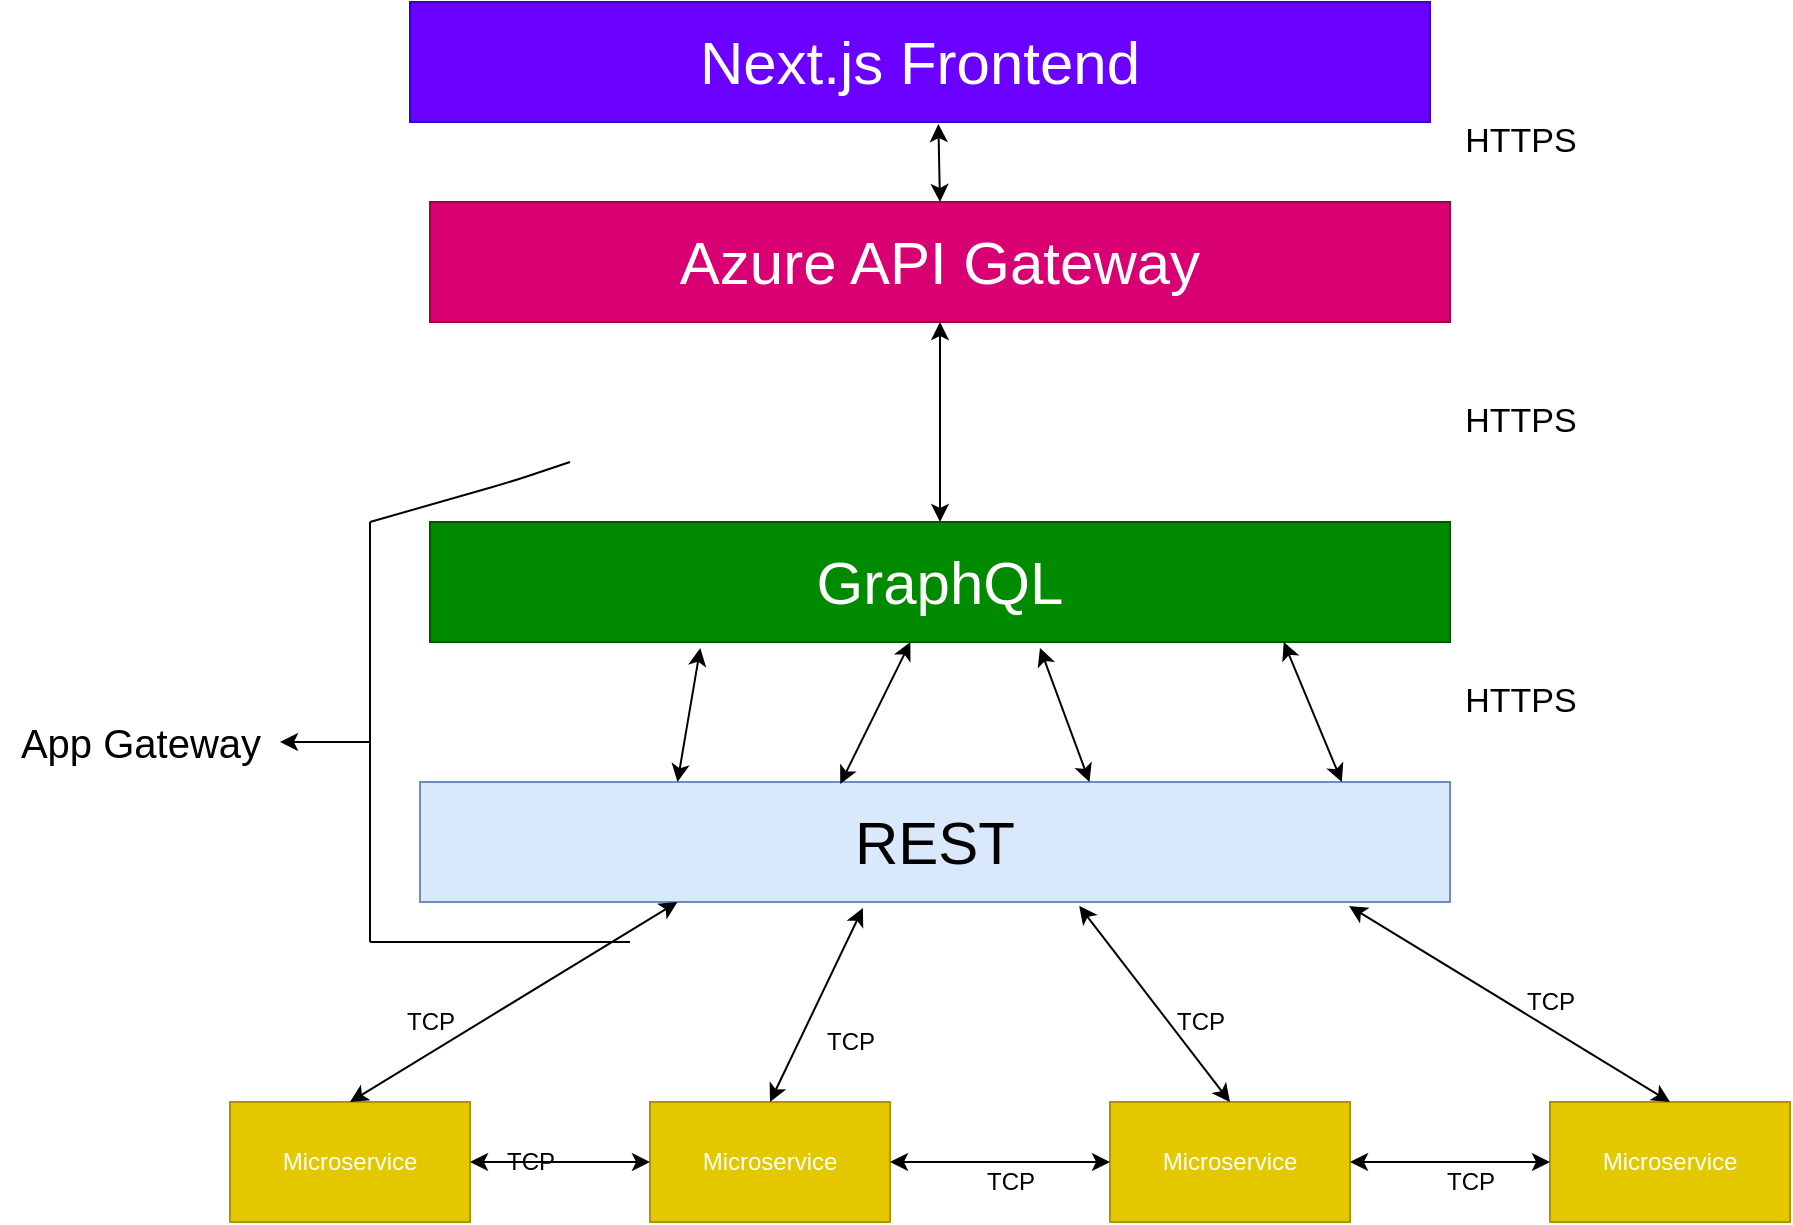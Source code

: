 <mxfile version="14.6.1" type="github">
  <diagram id="qBYBkE3iB8VViAkWtukH" name="Page-1">
    <mxGraphModel dx="1796" dy="1657" grid="1" gridSize="10" guides="1" tooltips="1" connect="1" arrows="1" fold="1" page="1" pageScale="1" pageWidth="850" pageHeight="1100" math="0" shadow="0">
      <root>
        <mxCell id="0" />
        <mxCell id="1" parent="0" />
        <mxCell id="07DPS-5HI6WQGj7GqUK0-1" value="&lt;font style=&quot;font-size: 30px&quot;&gt;REST&lt;/font&gt;" style="rounded=0;whiteSpace=wrap;html=1;fillColor=#dae8fc;strokeColor=#6c8ebf;" vertex="1" parent="1">
          <mxGeometry x="55" y="230" width="515" height="60" as="geometry" />
        </mxCell>
        <mxCell id="07DPS-5HI6WQGj7GqUK0-2" value="&lt;font style=&quot;font-size: 30px&quot;&gt;GraphQL&lt;/font&gt;" style="rounded=0;whiteSpace=wrap;html=1;fillColor=#008a00;strokeColor=#005700;fontColor=#ffffff;" vertex="1" parent="1">
          <mxGeometry x="60" y="100" width="510" height="60" as="geometry" />
        </mxCell>
        <mxCell id="07DPS-5HI6WQGj7GqUK0-3" value="&lt;font style=&quot;font-size: 30px&quot;&gt;Azure API Gateway&lt;/font&gt;" style="rounded=0;whiteSpace=wrap;html=1;fillColor=#d80073;strokeColor=#A50040;fontColor=#ffffff;" vertex="1" parent="1">
          <mxGeometry x="60" y="-60" width="510" height="60" as="geometry" />
        </mxCell>
        <mxCell id="07DPS-5HI6WQGj7GqUK0-4" value="" style="endArrow=none;html=1;" edge="1" parent="1">
          <mxGeometry width="50" height="50" relative="1" as="geometry">
            <mxPoint x="30" y="310" as="sourcePoint" />
            <mxPoint x="30" y="100" as="targetPoint" />
          </mxGeometry>
        </mxCell>
        <mxCell id="07DPS-5HI6WQGj7GqUK0-5" value="" style="endArrow=none;html=1;" edge="1" parent="1">
          <mxGeometry width="50" height="50" relative="1" as="geometry">
            <mxPoint x="30" y="100" as="sourcePoint" />
            <mxPoint x="130" y="70" as="targetPoint" />
            <Array as="points">
              <mxPoint x="100" y="80" />
            </Array>
          </mxGeometry>
        </mxCell>
        <mxCell id="07DPS-5HI6WQGj7GqUK0-6" value="" style="endArrow=none;html=1;" edge="1" parent="1">
          <mxGeometry width="50" height="50" relative="1" as="geometry">
            <mxPoint x="30" y="310" as="sourcePoint" />
            <mxPoint x="160" y="310" as="targetPoint" />
          </mxGeometry>
        </mxCell>
        <mxCell id="07DPS-5HI6WQGj7GqUK0-7" value="&lt;font style=&quot;font-size: 20px&quot;&gt;App Gateway&lt;/font&gt;" style="text;html=1;align=center;verticalAlign=middle;resizable=0;points=[];autosize=1;strokeColor=none;" vertex="1" parent="1">
          <mxGeometry x="-155" y="200" width="140" height="20" as="geometry" />
        </mxCell>
        <mxCell id="07DPS-5HI6WQGj7GqUK0-8" value="" style="endArrow=classic;html=1;" edge="1" parent="1" target="07DPS-5HI6WQGj7GqUK0-7">
          <mxGeometry width="50" height="50" relative="1" as="geometry">
            <mxPoint x="30" y="210" as="sourcePoint" />
            <mxPoint x="360" y="170" as="targetPoint" />
          </mxGeometry>
        </mxCell>
        <mxCell id="07DPS-5HI6WQGj7GqUK0-9" value="&lt;font style=&quot;font-size: 30px&quot;&gt;Next.js Frontend&lt;/font&gt;" style="rounded=0;whiteSpace=wrap;html=1;fillColor=#6a00ff;strokeColor=#3700CC;fontColor=#ffffff;" vertex="1" parent="1">
          <mxGeometry x="50" y="-160" width="510" height="60" as="geometry" />
        </mxCell>
        <mxCell id="07DPS-5HI6WQGj7GqUK0-10" value="&lt;span&gt;Microservice&lt;/span&gt;" style="rounded=0;whiteSpace=wrap;html=1;fillColor=#e3c800;strokeColor=#B09500;fontColor=#ffffff;" vertex="1" parent="1">
          <mxGeometry x="-40" y="390" width="120" height="60" as="geometry" />
        </mxCell>
        <mxCell id="07DPS-5HI6WQGj7GqUK0-11" value="Microservice" style="rounded=0;whiteSpace=wrap;html=1;fillColor=#e3c800;strokeColor=#B09500;fontColor=#ffffff;" vertex="1" parent="1">
          <mxGeometry x="170" y="390" width="120" height="60" as="geometry" />
        </mxCell>
        <mxCell id="07DPS-5HI6WQGj7GqUK0-12" value="&lt;span&gt;Microservice&lt;/span&gt;" style="rounded=0;whiteSpace=wrap;html=1;fillColor=#e3c800;strokeColor=#B09500;fontColor=#ffffff;" vertex="1" parent="1">
          <mxGeometry x="400" y="390" width="120" height="60" as="geometry" />
        </mxCell>
        <mxCell id="07DPS-5HI6WQGj7GqUK0-13" value="&lt;span&gt;Microservice&lt;/span&gt;" style="rounded=0;whiteSpace=wrap;html=1;fillColor=#e3c800;strokeColor=#B09500;fontColor=#ffffff;" vertex="1" parent="1">
          <mxGeometry x="620" y="390" width="120" height="60" as="geometry" />
        </mxCell>
        <mxCell id="07DPS-5HI6WQGj7GqUK0-17" value="" style="endArrow=classic;startArrow=classic;html=1;exitX=1;exitY=0.5;exitDx=0;exitDy=0;entryX=0;entryY=0.5;entryDx=0;entryDy=0;" edge="1" parent="1" source="07DPS-5HI6WQGj7GqUK0-10" target="07DPS-5HI6WQGj7GqUK0-11">
          <mxGeometry width="50" height="50" relative="1" as="geometry">
            <mxPoint x="320" y="310" as="sourcePoint" />
            <mxPoint x="370" y="260" as="targetPoint" />
          </mxGeometry>
        </mxCell>
        <mxCell id="07DPS-5HI6WQGj7GqUK0-18" value="" style="endArrow=classic;startArrow=classic;html=1;exitX=1;exitY=0.5;exitDx=0;exitDy=0;entryX=0;entryY=0.5;entryDx=0;entryDy=0;" edge="1" parent="1" source="07DPS-5HI6WQGj7GqUK0-11" target="07DPS-5HI6WQGj7GqUK0-12">
          <mxGeometry width="50" height="50" relative="1" as="geometry">
            <mxPoint x="320" y="310" as="sourcePoint" />
            <mxPoint x="370" y="260" as="targetPoint" />
          </mxGeometry>
        </mxCell>
        <mxCell id="07DPS-5HI6WQGj7GqUK0-19" value="" style="endArrow=classic;startArrow=classic;html=1;exitX=1;exitY=0.5;exitDx=0;exitDy=0;entryX=0;entryY=0.5;entryDx=0;entryDy=0;" edge="1" parent="1" source="07DPS-5HI6WQGj7GqUK0-12" target="07DPS-5HI6WQGj7GqUK0-13">
          <mxGeometry width="50" height="50" relative="1" as="geometry">
            <mxPoint x="320" y="310" as="sourcePoint" />
            <mxPoint x="370" y="260" as="targetPoint" />
          </mxGeometry>
        </mxCell>
        <mxCell id="07DPS-5HI6WQGj7GqUK0-20" value="TCP" style="text;html=1;align=center;verticalAlign=middle;resizable=0;points=[];autosize=1;strokeColor=none;" vertex="1" parent="1">
          <mxGeometry x="330" y="420" width="40" height="20" as="geometry" />
        </mxCell>
        <mxCell id="07DPS-5HI6WQGj7GqUK0-21" value="TCP" style="text;html=1;align=center;verticalAlign=middle;resizable=0;points=[];autosize=1;strokeColor=none;" vertex="1" parent="1">
          <mxGeometry x="560" y="420" width="40" height="20" as="geometry" />
        </mxCell>
        <mxCell id="07DPS-5HI6WQGj7GqUK0-22" value="TCP" style="text;html=1;align=center;verticalAlign=middle;resizable=0;points=[];autosize=1;strokeColor=none;" vertex="1" parent="1">
          <mxGeometry x="90" y="410" width="40" height="20" as="geometry" />
        </mxCell>
        <mxCell id="07DPS-5HI6WQGj7GqUK0-23" value="" style="endArrow=classic;startArrow=classic;html=1;exitX=0.5;exitY=0;exitDx=0;exitDy=0;entryX=0.518;entryY=1.017;entryDx=0;entryDy=0;entryPerimeter=0;" edge="1" parent="1" source="07DPS-5HI6WQGj7GqUK0-3" target="07DPS-5HI6WQGj7GqUK0-9">
          <mxGeometry width="50" height="50" relative="1" as="geometry">
            <mxPoint x="320" y="110" as="sourcePoint" />
            <mxPoint x="310" y="-70" as="targetPoint" />
          </mxGeometry>
        </mxCell>
        <mxCell id="07DPS-5HI6WQGj7GqUK0-24" value="&lt;font style=&quot;font-size: 17px&quot;&gt;HTTPS&lt;/font&gt;" style="text;html=1;align=center;verticalAlign=middle;resizable=0;points=[];autosize=1;strokeColor=none;" vertex="1" parent="1">
          <mxGeometry x="570" y="-100" width="70" height="20" as="geometry" />
        </mxCell>
        <mxCell id="07DPS-5HI6WQGj7GqUK0-25" value="" style="endArrow=classic;startArrow=classic;html=1;entryX=0.5;entryY=1;entryDx=0;entryDy=0;exitX=0.5;exitY=0;exitDx=0;exitDy=0;" edge="1" parent="1" source="07DPS-5HI6WQGj7GqUK0-2" target="07DPS-5HI6WQGj7GqUK0-3">
          <mxGeometry width="50" height="50" relative="1" as="geometry">
            <mxPoint x="320" y="110" as="sourcePoint" />
            <mxPoint x="370" y="60" as="targetPoint" />
          </mxGeometry>
        </mxCell>
        <mxCell id="07DPS-5HI6WQGj7GqUK0-26" value="&lt;font color=&quot;rgba(0, 0, 0, 0)&quot; face=&quot;monospace&quot;&gt;&lt;span style=&quot;font-size: 0px&quot;&gt;H&lt;/span&gt;&lt;/font&gt;" style="text;html=1;align=center;verticalAlign=middle;resizable=0;points=[];autosize=1;strokeColor=none;" vertex="1" parent="1">
          <mxGeometry x="350" y="90" width="20" height="20" as="geometry" />
        </mxCell>
        <mxCell id="07DPS-5HI6WQGj7GqUK0-28" value="" style="endArrow=classic;startArrow=classic;html=1;exitX=0.5;exitY=0;exitDx=0;exitDy=0;entryX=0.43;entryY=1.05;entryDx=0;entryDy=0;entryPerimeter=0;" edge="1" parent="1" source="07DPS-5HI6WQGj7GqUK0-11" target="07DPS-5HI6WQGj7GqUK0-1">
          <mxGeometry width="50" height="50" relative="1" as="geometry">
            <mxPoint x="300" y="370" as="sourcePoint" />
            <mxPoint x="350" y="320" as="targetPoint" />
          </mxGeometry>
        </mxCell>
        <mxCell id="07DPS-5HI6WQGj7GqUK0-29" value="" style="endArrow=classic;startArrow=classic;html=1;exitX=0.5;exitY=0;exitDx=0;exitDy=0;entryX=0.64;entryY=1.033;entryDx=0;entryDy=0;entryPerimeter=0;" edge="1" parent="1" source="07DPS-5HI6WQGj7GqUK0-12" target="07DPS-5HI6WQGj7GqUK0-1">
          <mxGeometry width="50" height="50" relative="1" as="geometry">
            <mxPoint x="240" y="430" as="sourcePoint" />
            <mxPoint x="288.95" y="293" as="targetPoint" />
          </mxGeometry>
        </mxCell>
        <mxCell id="07DPS-5HI6WQGj7GqUK0-30" value="" style="endArrow=classic;startArrow=classic;html=1;exitX=0.5;exitY=0;exitDx=0;exitDy=0;entryX=0.25;entryY=1;entryDx=0;entryDy=0;" edge="1" parent="1" source="07DPS-5HI6WQGj7GqUK0-10" target="07DPS-5HI6WQGj7GqUK0-1">
          <mxGeometry width="50" height="50" relative="1" as="geometry">
            <mxPoint x="250" y="440" as="sourcePoint" />
            <mxPoint x="298.95" y="303" as="targetPoint" />
          </mxGeometry>
        </mxCell>
        <mxCell id="07DPS-5HI6WQGj7GqUK0-31" value="" style="endArrow=classic;startArrow=classic;html=1;exitX=0.5;exitY=0;exitDx=0;exitDy=0;entryX=0.902;entryY=1.033;entryDx=0;entryDy=0;entryPerimeter=0;" edge="1" parent="1" source="07DPS-5HI6WQGj7GqUK0-13" target="07DPS-5HI6WQGj7GqUK0-1">
          <mxGeometry width="50" height="50" relative="1" as="geometry">
            <mxPoint x="260" y="450" as="sourcePoint" />
            <mxPoint x="308.95" y="313" as="targetPoint" />
          </mxGeometry>
        </mxCell>
        <mxCell id="07DPS-5HI6WQGj7GqUK0-32" value="TCP" style="text;html=1;align=center;verticalAlign=middle;resizable=0;points=[];autosize=1;strokeColor=none;" vertex="1" parent="1">
          <mxGeometry x="40" y="340" width="40" height="20" as="geometry" />
        </mxCell>
        <mxCell id="07DPS-5HI6WQGj7GqUK0-33" value="TCP" style="text;html=1;align=center;verticalAlign=middle;resizable=0;points=[];autosize=1;strokeColor=none;" vertex="1" parent="1">
          <mxGeometry x="600" y="330" width="40" height="20" as="geometry" />
        </mxCell>
        <mxCell id="07DPS-5HI6WQGj7GqUK0-34" value="TCP" style="text;html=1;align=center;verticalAlign=middle;resizable=0;points=[];autosize=1;strokeColor=none;" vertex="1" parent="1">
          <mxGeometry x="425" y="340" width="40" height="20" as="geometry" />
        </mxCell>
        <mxCell id="07DPS-5HI6WQGj7GqUK0-35" value="TCP" style="text;html=1;align=center;verticalAlign=middle;resizable=0;points=[];autosize=1;strokeColor=none;" vertex="1" parent="1">
          <mxGeometry x="250" y="350" width="40" height="20" as="geometry" />
        </mxCell>
        <mxCell id="07DPS-5HI6WQGj7GqUK0-36" value="" style="endArrow=classic;startArrow=classic;html=1;exitX=0.25;exitY=0;exitDx=0;exitDy=0;entryX=0.265;entryY=1.05;entryDx=0;entryDy=0;entryPerimeter=0;" edge="1" parent="1" source="07DPS-5HI6WQGj7GqUK0-1" target="07DPS-5HI6WQGj7GqUK0-2">
          <mxGeometry width="50" height="50" relative="1" as="geometry">
            <mxPoint x="300" y="230" as="sourcePoint" />
            <mxPoint x="350" y="180" as="targetPoint" />
          </mxGeometry>
        </mxCell>
        <mxCell id="07DPS-5HI6WQGj7GqUK0-37" value="" style="endArrow=classic;startArrow=classic;html=1;exitX=0.408;exitY=0.017;exitDx=0;exitDy=0;exitPerimeter=0;" edge="1" parent="1" source="07DPS-5HI6WQGj7GqUK0-1" target="07DPS-5HI6WQGj7GqUK0-2">
          <mxGeometry width="50" height="50" relative="1" as="geometry">
            <mxPoint x="279" y="220" as="sourcePoint" />
            <mxPoint x="290.0" y="163" as="targetPoint" />
          </mxGeometry>
        </mxCell>
        <mxCell id="07DPS-5HI6WQGj7GqUK0-38" value="" style="endArrow=classic;startArrow=classic;html=1;entryX=0.598;entryY=1.05;entryDx=0;entryDy=0;entryPerimeter=0;exitX=0.65;exitY=0;exitDx=0;exitDy=0;exitPerimeter=0;" edge="1" parent="1" source="07DPS-5HI6WQGj7GqUK0-1" target="07DPS-5HI6WQGj7GqUK0-2">
          <mxGeometry width="50" height="50" relative="1" as="geometry">
            <mxPoint x="203.75" y="240" as="sourcePoint" />
            <mxPoint x="215.15" y="183" as="targetPoint" />
          </mxGeometry>
        </mxCell>
        <mxCell id="07DPS-5HI6WQGj7GqUK0-39" value="" style="endArrow=classic;startArrow=classic;html=1;exitX=0.895;exitY=0;exitDx=0;exitDy=0;entryX=0.837;entryY=1;entryDx=0;entryDy=0;entryPerimeter=0;exitPerimeter=0;" edge="1" parent="1" source="07DPS-5HI6WQGj7GqUK0-1" target="07DPS-5HI6WQGj7GqUK0-2">
          <mxGeometry width="50" height="50" relative="1" as="geometry">
            <mxPoint x="213.75" y="250" as="sourcePoint" />
            <mxPoint x="225.15" y="193" as="targetPoint" />
          </mxGeometry>
        </mxCell>
        <mxCell id="07DPS-5HI6WQGj7GqUK0-42" value="&lt;font style=&quot;font-size: 17px&quot;&gt;HTTPS&lt;/font&gt;" style="text;html=1;align=center;verticalAlign=middle;resizable=0;points=[];autosize=1;strokeColor=none;" vertex="1" parent="1">
          <mxGeometry x="570" y="40" width="70" height="20" as="geometry" />
        </mxCell>
        <mxCell id="07DPS-5HI6WQGj7GqUK0-44" value="&lt;font style=&quot;font-size: 17px&quot;&gt;HTTPS&lt;/font&gt;" style="text;html=1;align=center;verticalAlign=middle;resizable=0;points=[];autosize=1;strokeColor=none;" vertex="1" parent="1">
          <mxGeometry x="570" y="180" width="70" height="20" as="geometry" />
        </mxCell>
      </root>
    </mxGraphModel>
  </diagram>
</mxfile>

